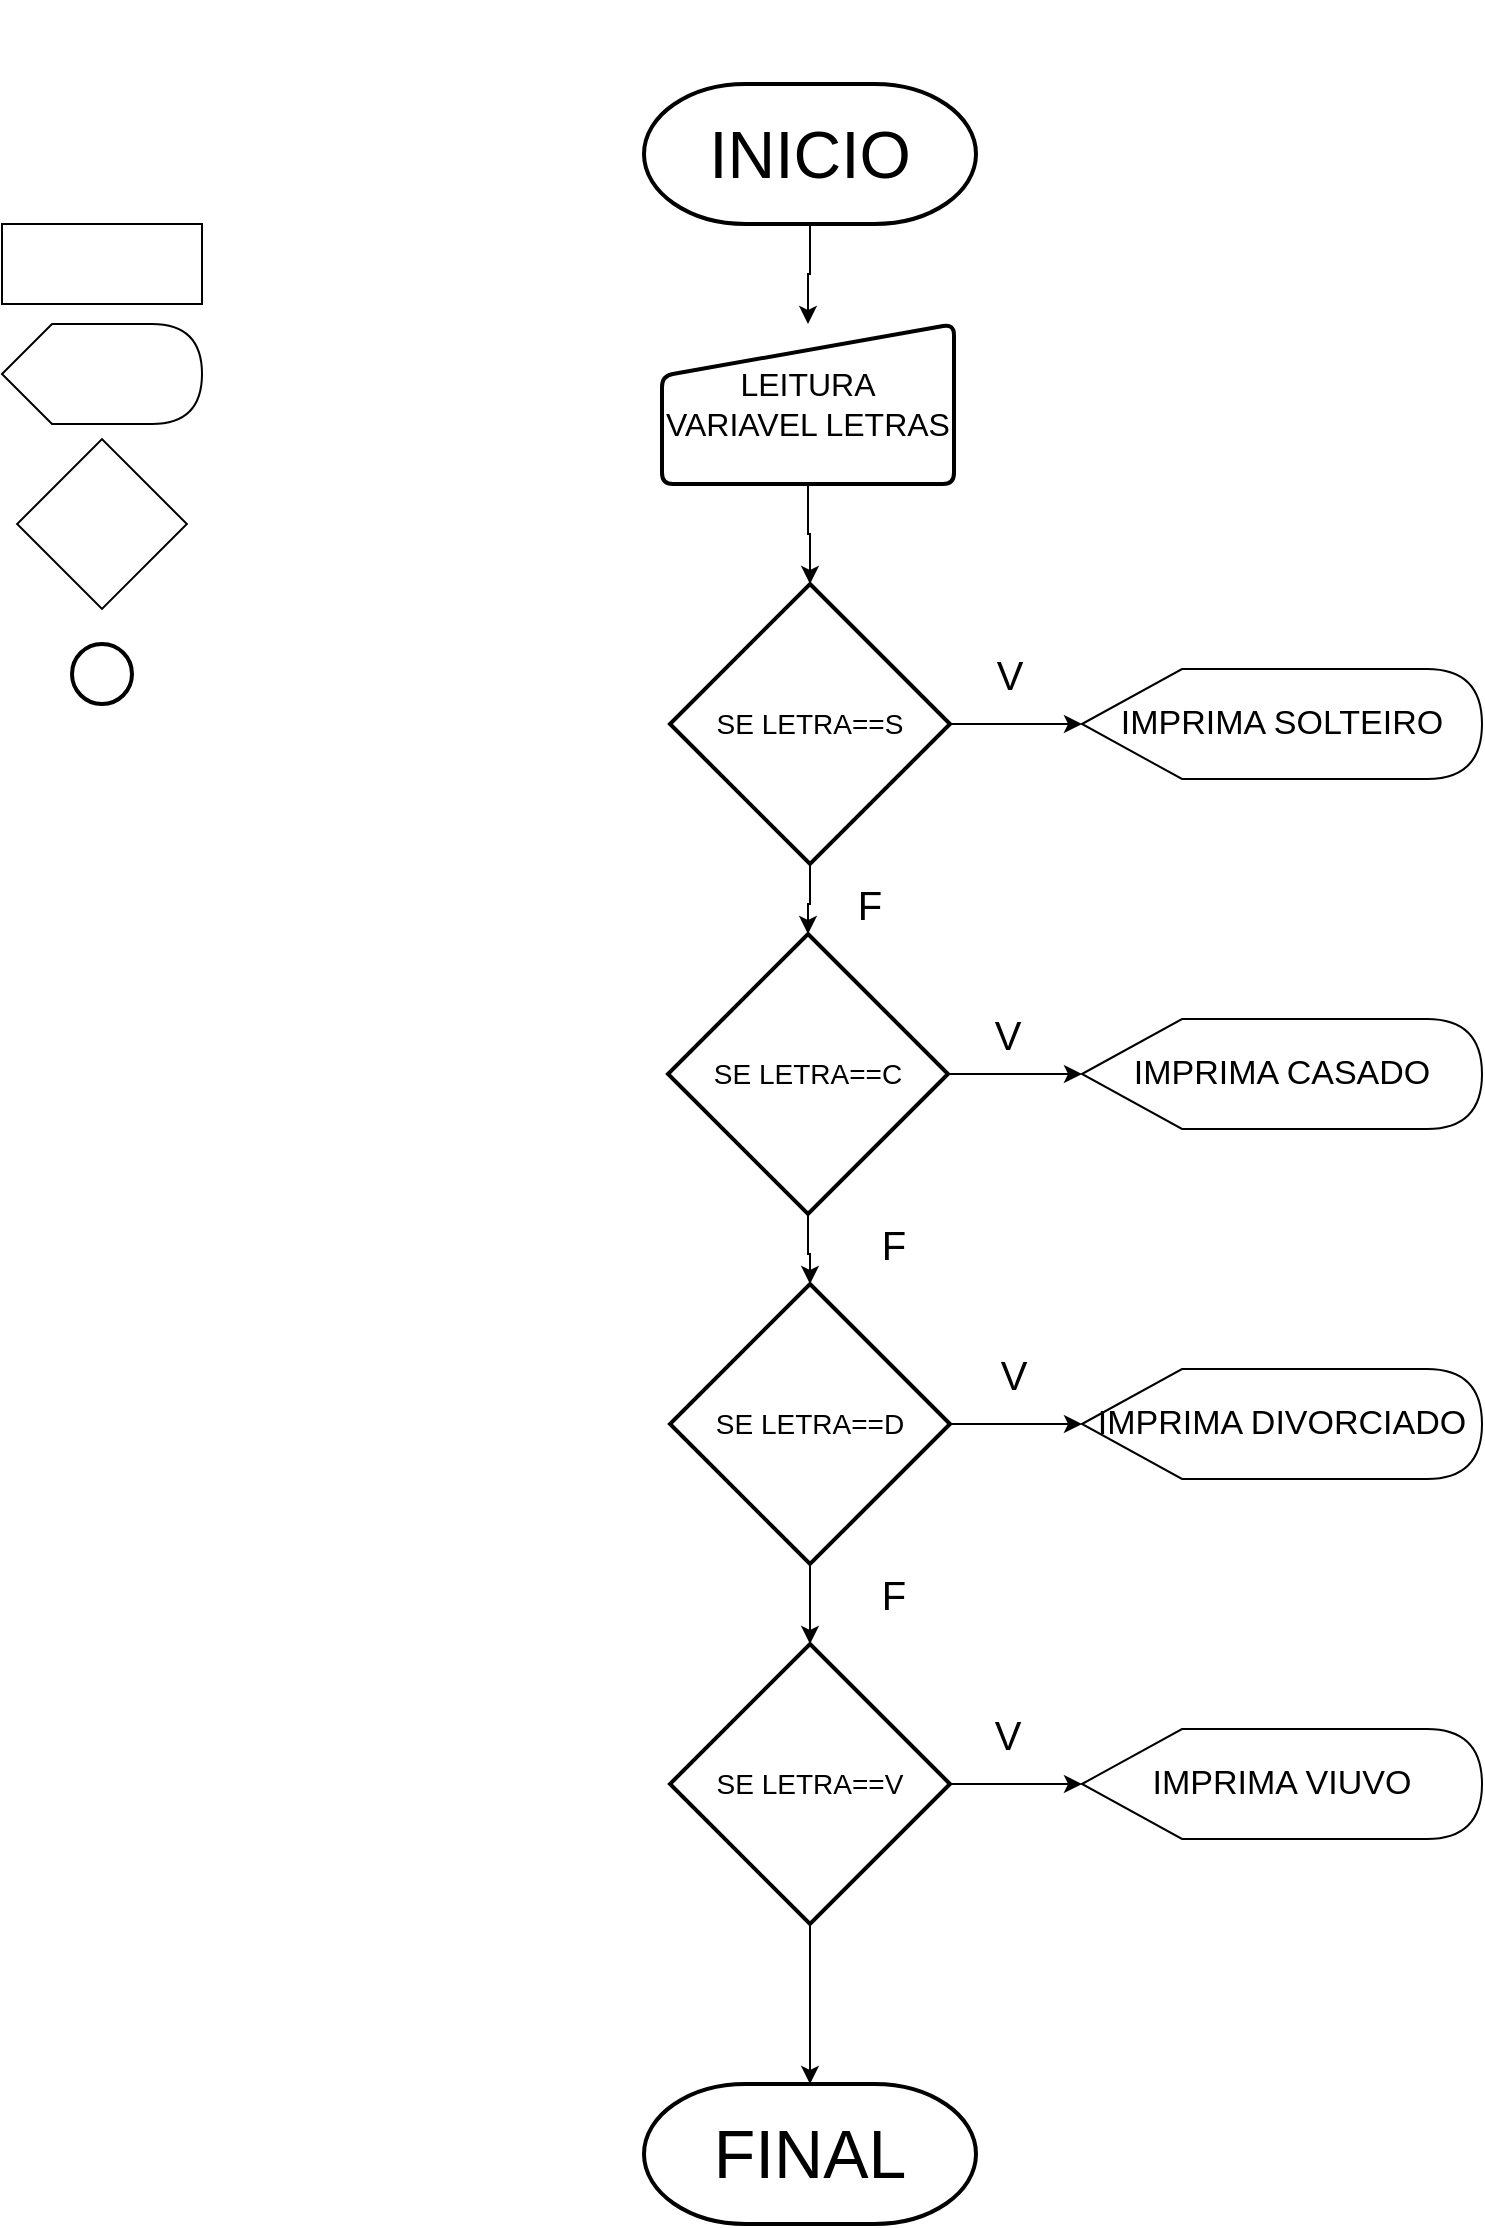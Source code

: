 <mxfile version="24.8.0">
  <diagram name="Página-1" id="XmUJzA24T33OHxwTZ9Q0">
    <mxGraphModel dx="1354" dy="1892" grid="1" gridSize="10" guides="1" tooltips="1" connect="1" arrows="1" fold="1" page="1" pageScale="1" pageWidth="827" pageHeight="1169" math="0" shadow="0">
      <root>
        <mxCell id="0" />
        <mxCell id="1" parent="0" />
        <mxCell id="2YfyIhOvXKWT7bT9Da6l-19" value="" style="edgeStyle=orthogonalEdgeStyle;rounded=0;orthogonalLoop=1;jettySize=auto;html=1;" parent="1" source="2YfyIhOvXKWT7bT9Da6l-4" target="2YfyIhOvXKWT7bT9Da6l-15" edge="1">
          <mxGeometry relative="1" as="geometry" />
        </mxCell>
        <mxCell id="2YfyIhOvXKWT7bT9Da6l-4" value="&lt;font style=&quot;font-size: 16px;&quot;&gt;LEITURA VARIAVEL LETRAS&lt;/font&gt;" style="html=1;strokeWidth=2;shape=manualInput;whiteSpace=wrap;rounded=1;size=26;arcSize=11;" parent="1" vertex="1">
          <mxGeometry x="340" y="140" width="146" height="80" as="geometry" />
        </mxCell>
        <mxCell id="2YfyIhOvXKWT7bT9Da6l-6" value="&lt;div&gt;&lt;br&gt;&lt;/div&gt;&lt;div&gt;&lt;br&gt;&lt;/div&gt;&lt;div&gt;&lt;br&gt;&lt;/div&gt;&lt;div&gt;&lt;br&gt;&lt;/div&gt;&lt;div&gt;&lt;br&gt;&lt;/div&gt;&lt;div&gt;&lt;br&gt;&lt;/div&gt;&lt;div&gt;&lt;br&gt;&lt;/div&gt;&lt;div&gt;&lt;br&gt;&lt;/div&gt;&lt;div&gt;&lt;br&gt;&lt;/div&gt;&lt;div&gt;&lt;br&gt;&lt;/div&gt;&lt;div&gt;&lt;br&gt;&lt;/div&gt;&lt;div&gt;&lt;br&gt;&lt;/div&gt;&lt;div&gt;&lt;br&gt;&lt;/div&gt;&lt;div&gt;&lt;br&gt;&lt;/div&gt;&lt;div&gt;&lt;br&gt;&lt;/div&gt;&lt;div&gt;&lt;br&gt;&lt;/div&gt;&lt;div&gt;&lt;br&gt;&lt;/div&gt;&lt;div&gt;&lt;br&gt;&lt;/div&gt;&lt;div&gt;&lt;br&gt;&lt;/div&gt;&lt;div&gt;&lt;br&gt;&lt;/div&gt;&lt;div&gt;&lt;br&gt;&lt;/div&gt;&lt;div&gt;&lt;br&gt;&lt;/div&gt;&lt;div&gt;&lt;br&gt;&lt;/div&gt;&lt;div&gt;&lt;br&gt;&lt;/div&gt;&lt;div&gt;&lt;br&gt;&lt;/div&gt;&lt;div&gt;&lt;br&gt;&lt;/div&gt;" style="shape=display;whiteSpace=wrap;html=1;" parent="1" vertex="1">
          <mxGeometry x="10" y="140" width="100" height="50" as="geometry" />
        </mxCell>
        <mxCell id="2YfyIhOvXKWT7bT9Da6l-7" value="" style="rounded=0;whiteSpace=wrap;html=1;" parent="1" vertex="1">
          <mxGeometry x="10" y="90" width="100" height="40" as="geometry" />
        </mxCell>
        <mxCell id="2YfyIhOvXKWT7bT9Da6l-9" value="" style="whiteSpace=wrap;html=1;aspect=fixed;rotation=45;" parent="1" vertex="1">
          <mxGeometry x="30" y="210" width="60" height="60" as="geometry" />
        </mxCell>
        <mxCell id="2YfyIhOvXKWT7bT9Da6l-17" value="" style="edgeStyle=orthogonalEdgeStyle;rounded=0;orthogonalLoop=1;jettySize=auto;html=1;" parent="1" source="2YfyIhOvXKWT7bT9Da6l-10" target="2YfyIhOvXKWT7bT9Da6l-4" edge="1">
          <mxGeometry relative="1" as="geometry" />
        </mxCell>
        <mxCell id="2YfyIhOvXKWT7bT9Da6l-10" value="&lt;font style=&quot;font-size: 33px;&quot;&gt;INICIO&lt;/font&gt;" style="strokeWidth=2;html=1;shape=mxgraph.flowchart.terminator;whiteSpace=wrap;" parent="1" vertex="1">
          <mxGeometry x="331" y="20" width="166" height="70" as="geometry" />
        </mxCell>
        <mxCell id="2YfyIhOvXKWT7bT9Da6l-11" value="&lt;font style=&quot;font-size: 34px;&quot;&gt;FINAL&lt;/font&gt;" style="strokeWidth=2;html=1;shape=mxgraph.flowchart.terminator;whiteSpace=wrap;" parent="1" vertex="1">
          <mxGeometry x="331" y="1020" width="166" height="70" as="geometry" />
        </mxCell>
        <mxCell id="2YfyIhOvXKWT7bT9Da6l-13" value="" style="strokeWidth=2;html=1;shape=mxgraph.flowchart.start_2;whiteSpace=wrap;" parent="1" vertex="1">
          <mxGeometry x="45" y="300" width="30" height="30" as="geometry" />
        </mxCell>
        <mxCell id="2YfyIhOvXKWT7bT9Da6l-21" value="" style="edgeStyle=orthogonalEdgeStyle;rounded=0;orthogonalLoop=1;jettySize=auto;html=1;" parent="1" source="2YfyIhOvXKWT7bT9Da6l-15" target="2YfyIhOvXKWT7bT9Da6l-20" edge="1">
          <mxGeometry relative="1" as="geometry" />
        </mxCell>
        <mxCell id="2YfyIhOvXKWT7bT9Da6l-23" value="" style="edgeStyle=orthogonalEdgeStyle;rounded=0;orthogonalLoop=1;jettySize=auto;html=1;" parent="1" source="2YfyIhOvXKWT7bT9Da6l-15" target="2YfyIhOvXKWT7bT9Da6l-22" edge="1">
          <mxGeometry relative="1" as="geometry" />
        </mxCell>
        <mxCell id="2YfyIhOvXKWT7bT9Da6l-15" value="&lt;font style=&quot;font-size: 14px;&quot;&gt;SE LETRA==S&lt;/font&gt;" style="strokeWidth=2;html=1;shape=mxgraph.flowchart.decision;whiteSpace=wrap;" parent="1" vertex="1">
          <mxGeometry x="344" y="270" width="140" height="140" as="geometry" />
        </mxCell>
        <mxCell id="2YfyIhOvXKWT7bT9Da6l-20" value="&lt;font style=&quot;font-size: 17px;&quot;&gt;IMPRIMA SOLTEIRO&lt;/font&gt;" style="shape=display;whiteSpace=wrap;html=1;" parent="1" vertex="1">
          <mxGeometry x="550" y="312.5" width="200" height="55" as="geometry" />
        </mxCell>
        <mxCell id="2YfyIhOvXKWT7bT9Da6l-25" value="" style="edgeStyle=orthogonalEdgeStyle;rounded=0;orthogonalLoop=1;jettySize=auto;html=1;" parent="1" source="2YfyIhOvXKWT7bT9Da6l-22" target="2YfyIhOvXKWT7bT9Da6l-24" edge="1">
          <mxGeometry relative="1" as="geometry" />
        </mxCell>
        <mxCell id="2YfyIhOvXKWT7bT9Da6l-33" value="" style="edgeStyle=orthogonalEdgeStyle;rounded=0;orthogonalLoop=1;jettySize=auto;html=1;" parent="1" source="2YfyIhOvXKWT7bT9Da6l-22" target="2YfyIhOvXKWT7bT9Da6l-26" edge="1">
          <mxGeometry relative="1" as="geometry" />
        </mxCell>
        <mxCell id="2YfyIhOvXKWT7bT9Da6l-22" value="&lt;font style=&quot;font-size: 14px;&quot;&gt;SE LETRA==C&lt;/font&gt;" style="strokeWidth=2;html=1;shape=mxgraph.flowchart.decision;whiteSpace=wrap;" parent="1" vertex="1">
          <mxGeometry x="343" y="445" width="140" height="140" as="geometry" />
        </mxCell>
        <mxCell id="2YfyIhOvXKWT7bT9Da6l-24" value="&lt;font style=&quot;font-size: 17px;&quot;&gt;IMPRIMA CASADO&lt;/font&gt;" style="shape=display;whiteSpace=wrap;html=1;" parent="1" vertex="1">
          <mxGeometry x="550" y="487.5" width="200" height="55" as="geometry" />
        </mxCell>
        <mxCell id="2YfyIhOvXKWT7bT9Da6l-34" value="" style="edgeStyle=orthogonalEdgeStyle;rounded=0;orthogonalLoop=1;jettySize=auto;html=1;" parent="1" source="2YfyIhOvXKWT7bT9Da6l-26" target="2YfyIhOvXKWT7bT9Da6l-27" edge="1">
          <mxGeometry relative="1" as="geometry" />
        </mxCell>
        <mxCell id="2YfyIhOvXKWT7bT9Da6l-38" value="" style="edgeStyle=orthogonalEdgeStyle;rounded=0;orthogonalLoop=1;jettySize=auto;html=1;" parent="1" source="2YfyIhOvXKWT7bT9Da6l-26" target="2YfyIhOvXKWT7bT9Da6l-37" edge="1">
          <mxGeometry relative="1" as="geometry" />
        </mxCell>
        <mxCell id="2YfyIhOvXKWT7bT9Da6l-26" value="&lt;font style=&quot;font-size: 14px;&quot;&gt;SE LETRA==D&lt;/font&gt;" style="strokeWidth=2;html=1;shape=mxgraph.flowchart.decision;whiteSpace=wrap;" parent="1" vertex="1">
          <mxGeometry x="344" y="620" width="140" height="140" as="geometry" />
        </mxCell>
        <mxCell id="2YfyIhOvXKWT7bT9Da6l-27" value="&lt;font style=&quot;font-size: 17px;&quot;&gt;IMPRIMA DIVORCIADO&lt;/font&gt;" style="shape=display;whiteSpace=wrap;html=1;" parent="1" vertex="1">
          <mxGeometry x="550" y="662.5" width="200" height="55" as="geometry" />
        </mxCell>
        <mxCell id="2YfyIhOvXKWT7bT9Da6l-28" value="&lt;font style=&quot;font-size: 20px;&quot;&gt;V&lt;/font&gt;" style="text;html=1;align=center;verticalAlign=middle;whiteSpace=wrap;rounded=0;" parent="1" vertex="1">
          <mxGeometry x="484" y="300" width="60" height="30" as="geometry" />
        </mxCell>
        <mxCell id="2YfyIhOvXKWT7bT9Da6l-29" value="&lt;font style=&quot;font-size: 20px;&quot;&gt;V&lt;/font&gt;" style="text;html=1;align=center;verticalAlign=middle;whiteSpace=wrap;rounded=0;" parent="1" vertex="1">
          <mxGeometry x="483" y="480" width="60" height="30" as="geometry" />
        </mxCell>
        <mxCell id="2YfyIhOvXKWT7bT9Da6l-32" value="&lt;font style=&quot;font-size: 20px;&quot;&gt;F&lt;/font&gt;" style="text;html=1;align=center;verticalAlign=middle;whiteSpace=wrap;rounded=0;" parent="1" vertex="1">
          <mxGeometry x="414" y="415" width="60" height="30" as="geometry" />
        </mxCell>
        <mxCell id="2YfyIhOvXKWT7bT9Da6l-35" value="&lt;font style=&quot;font-size: 20px;&quot;&gt;V&lt;/font&gt;" style="text;html=1;align=center;verticalAlign=middle;whiteSpace=wrap;rounded=0;" parent="1" vertex="1">
          <mxGeometry x="486" y="650" width="60" height="30" as="geometry" />
        </mxCell>
        <mxCell id="2YfyIhOvXKWT7bT9Da6l-36" value="&lt;font style=&quot;font-size: 20px;&quot;&gt;F&lt;/font&gt;" style="text;html=1;align=center;verticalAlign=middle;whiteSpace=wrap;rounded=0;" parent="1" vertex="1">
          <mxGeometry x="426" y="585" width="60" height="30" as="geometry" />
        </mxCell>
        <mxCell id="2YfyIhOvXKWT7bT9Da6l-40" value="" style="edgeStyle=orthogonalEdgeStyle;rounded=0;orthogonalLoop=1;jettySize=auto;html=1;" parent="1" source="2YfyIhOvXKWT7bT9Da6l-37" target="2YfyIhOvXKWT7bT9Da6l-39" edge="1">
          <mxGeometry relative="1" as="geometry" />
        </mxCell>
        <mxCell id="2YfyIhOvXKWT7bT9Da6l-44" value="" style="edgeStyle=orthogonalEdgeStyle;rounded=0;orthogonalLoop=1;jettySize=auto;html=1;" parent="1" source="2YfyIhOvXKWT7bT9Da6l-37" target="2YfyIhOvXKWT7bT9Da6l-11" edge="1">
          <mxGeometry relative="1" as="geometry" />
        </mxCell>
        <mxCell id="2YfyIhOvXKWT7bT9Da6l-37" value="&lt;font style=&quot;font-size: 14px;&quot;&gt;SE LETRA==V&lt;/font&gt;" style="strokeWidth=2;html=1;shape=mxgraph.flowchart.decision;whiteSpace=wrap;" parent="1" vertex="1">
          <mxGeometry x="344" y="800" width="140" height="140" as="geometry" />
        </mxCell>
        <mxCell id="2YfyIhOvXKWT7bT9Da6l-39" value="&lt;font style=&quot;font-size: 17px;&quot;&gt;IMPRIMA VIUVO&lt;/font&gt;" style="shape=display;whiteSpace=wrap;html=1;" parent="1" vertex="1">
          <mxGeometry x="550" y="842.5" width="200" height="55" as="geometry" />
        </mxCell>
        <mxCell id="2YfyIhOvXKWT7bT9Da6l-41" value="&lt;font style=&quot;font-size: 20px;&quot;&gt;V&lt;/font&gt;" style="text;html=1;align=center;verticalAlign=middle;whiteSpace=wrap;rounded=0;" parent="1" vertex="1">
          <mxGeometry x="483" y="830" width="60" height="30" as="geometry" />
        </mxCell>
        <mxCell id="2YfyIhOvXKWT7bT9Da6l-43" value="&lt;font style=&quot;font-size: 20px;&quot;&gt;F&lt;/font&gt;" style="text;html=1;align=center;verticalAlign=middle;whiteSpace=wrap;rounded=0;" parent="1" vertex="1">
          <mxGeometry x="426" y="760" width="60" height="30" as="geometry" />
        </mxCell>
      </root>
    </mxGraphModel>
  </diagram>
</mxfile>
